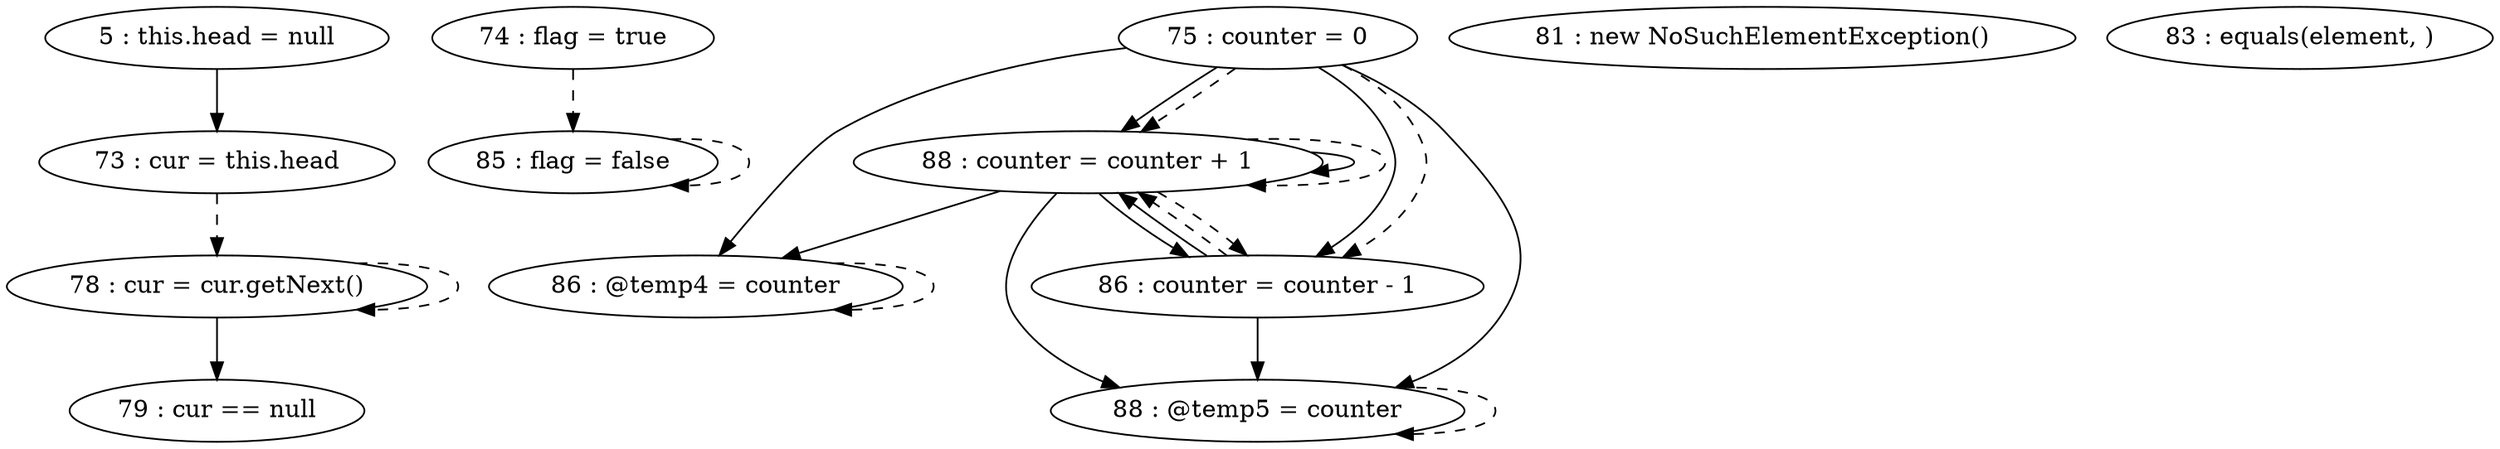 digraph G {
"5 : this.head = null"
"5 : this.head = null" -> "73 : cur = this.head"
"73 : cur = this.head"
"73 : cur = this.head" -> "78 : cur = cur.getNext()" [style=dashed]
"74 : flag = true"
"74 : flag = true" -> "85 : flag = false" [style=dashed]
"75 : counter = 0"
"75 : counter = 0" -> "88 : counter = counter + 1"
"75 : counter = 0" -> "86 : @temp4 = counter"
"75 : counter = 0" -> "88 : @temp5 = counter"
"75 : counter = 0" -> "86 : counter = counter - 1"
"75 : counter = 0" -> "88 : counter = counter + 1" [style=dashed]
"75 : counter = 0" -> "86 : counter = counter - 1" [style=dashed]
"78 : cur = cur.getNext()"
"78 : cur = cur.getNext()" -> "79 : cur == null"
"78 : cur = cur.getNext()" -> "78 : cur = cur.getNext()" [style=dashed]
"79 : cur == null"
"81 : new NoSuchElementException()"
"83 : equals(element, )"
"85 : flag = false"
"85 : flag = false" -> "85 : flag = false" [style=dashed]
"86 : @temp4 = counter"
"86 : @temp4 = counter" -> "86 : @temp4 = counter" [style=dashed]
"86 : counter = counter - 1"
"86 : counter = counter - 1" -> "88 : counter = counter + 1"
"86 : counter = counter - 1" -> "88 : @temp5 = counter"
"86 : counter = counter - 1" -> "88 : counter = counter + 1" [style=dashed]
"88 : @temp5 = counter"
"88 : @temp5 = counter" -> "88 : @temp5 = counter" [style=dashed]
"88 : counter = counter + 1"
"88 : counter = counter + 1" -> "88 : counter = counter + 1"
"88 : counter = counter + 1" -> "86 : @temp4 = counter"
"88 : counter = counter + 1" -> "88 : @temp5 = counter"
"88 : counter = counter + 1" -> "86 : counter = counter - 1"
"88 : counter = counter + 1" -> "88 : counter = counter + 1" [style=dashed]
"88 : counter = counter + 1" -> "86 : counter = counter - 1" [style=dashed]
}
